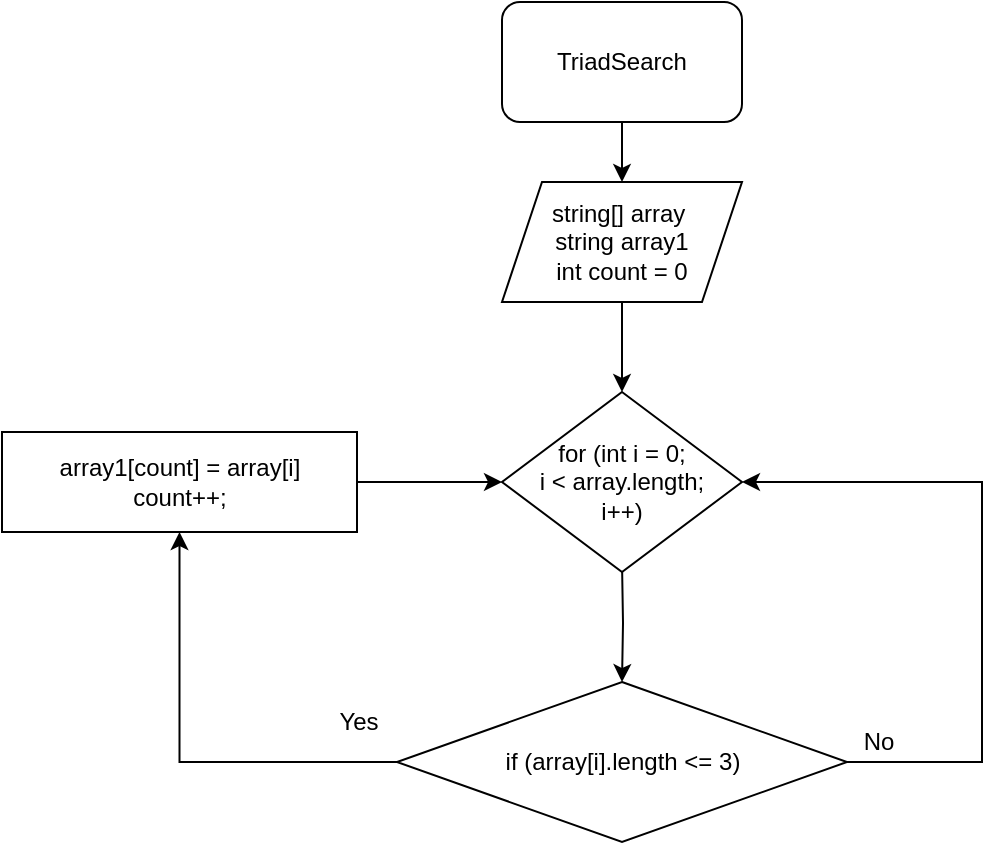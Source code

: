 <mxfile version="20.2.8" type="device"><diagram id="6YwQQIW8eCQRHDkm4CSs" name="Page-1"><mxGraphModel dx="1681" dy="638" grid="1" gridSize="10" guides="1" tooltips="1" connect="1" arrows="1" fold="1" page="1" pageScale="1" pageWidth="827" pageHeight="1169" math="0" shadow="0"><root><mxCell id="0"/><mxCell id="1" parent="0"/><mxCell id="DnkCzbvQFBXvj7n7dTfT-9" value="" style="edgeStyle=orthogonalEdgeStyle;rounded=0;orthogonalLoop=1;jettySize=auto;html=1;" parent="1" source="DnkCzbvQFBXvj7n7dTfT-1" target="DnkCzbvQFBXvj7n7dTfT-2" edge="1"><mxGeometry relative="1" as="geometry"/></mxCell><mxCell id="DnkCzbvQFBXvj7n7dTfT-1" value="TriadSearch" style="rounded=1;whiteSpace=wrap;html=1;" parent="1" vertex="1"><mxGeometry x="330" y="320" width="120" height="60" as="geometry"/></mxCell><mxCell id="DnkCzbvQFBXvj7n7dTfT-8" value="" style="edgeStyle=orthogonalEdgeStyle;rounded=0;orthogonalLoop=1;jettySize=auto;html=1;entryX=0.5;entryY=0;entryDx=0;entryDy=0;" parent="1" source="DnkCzbvQFBXvj7n7dTfT-2" target="Swe4BgQ22R5TEH0R917W-1" edge="1"><mxGeometry relative="1" as="geometry"><mxPoint x="390" y="520" as="targetPoint"/></mxGeometry></mxCell><mxCell id="DnkCzbvQFBXvj7n7dTfT-2" value="string[] array&amp;nbsp;&lt;br&gt;string array1&lt;br&gt;int count = 0" style="shape=parallelogram;perimeter=parallelogramPerimeter;whiteSpace=wrap;html=1;fixedSize=1;" parent="1" vertex="1"><mxGeometry x="330" y="410" width="120" height="60" as="geometry"/></mxCell><mxCell id="DnkCzbvQFBXvj7n7dTfT-7" value="" style="edgeStyle=orthogonalEdgeStyle;rounded=0;orthogonalLoop=1;jettySize=auto;html=1;" parent="1" target="DnkCzbvQFBXvj7n7dTfT-4" edge="1"><mxGeometry relative="1" as="geometry"><mxPoint x="390" y="600" as="sourcePoint"/></mxGeometry></mxCell><mxCell id="B7fp_Nzf1htRCQnwWERk-2" value="" style="edgeStyle=orthogonalEdgeStyle;rounded=0;orthogonalLoop=1;jettySize=auto;html=1;" parent="1" source="DnkCzbvQFBXvj7n7dTfT-4" target="DnkCzbvQFBXvj7n7dTfT-5" edge="1"><mxGeometry relative="1" as="geometry"/></mxCell><mxCell id="DnkCzbvQFBXvj7n7dTfT-4" value="if (array[i].length &amp;lt;= 3)" style="rhombus;whiteSpace=wrap;html=1;" parent="1" vertex="1"><mxGeometry x="277.5" y="660" width="225" height="80" as="geometry"/></mxCell><mxCell id="DnkCzbvQFBXvj7n7dTfT-17" value="" style="edgeStyle=orthogonalEdgeStyle;rounded=0;orthogonalLoop=1;jettySize=auto;html=1;" parent="1" source="DnkCzbvQFBXvj7n7dTfT-5" edge="1"><mxGeometry relative="1" as="geometry"><mxPoint x="330" y="560" as="targetPoint"/></mxGeometry></mxCell><mxCell id="DnkCzbvQFBXvj7n7dTfT-5" value="array1[count] = array[i]&lt;br&gt;count++;" style="whiteSpace=wrap;html=1;" parent="1" vertex="1"><mxGeometry x="80" y="535" width="177.5" height="50" as="geometry"/></mxCell><mxCell id="B7fp_Nzf1htRCQnwWERk-4" value="" style="endArrow=classic;html=1;rounded=0;exitX=1;exitY=0.5;exitDx=0;exitDy=0;entryX=1;entryY=0.5;entryDx=0;entryDy=0;" parent="1" source="DnkCzbvQFBXvj7n7dTfT-4" edge="1"><mxGeometry width="50" height="50" relative="1" as="geometry"><mxPoint x="500" y="390" as="sourcePoint"/><mxPoint x="450" y="560" as="targetPoint"/><Array as="points"><mxPoint x="570" y="700"/><mxPoint x="570" y="630"/><mxPoint x="570" y="560"/></Array></mxGeometry></mxCell><mxCell id="B7fp_Nzf1htRCQnwWERk-6" value="Yes" style="text;html=1;align=center;verticalAlign=middle;resizable=0;points=[];autosize=1;strokeColor=none;fillColor=none;" parent="1" vertex="1"><mxGeometry x="237.5" y="670" width="40" height="20" as="geometry"/></mxCell><mxCell id="B7fp_Nzf1htRCQnwWERk-10" value="No" style="text;html=1;align=center;verticalAlign=middle;resizable=0;points=[];autosize=1;strokeColor=none;fillColor=none;" parent="1" vertex="1"><mxGeometry x="502.5" y="680" width="30" height="20" as="geometry"/></mxCell><mxCell id="Swe4BgQ22R5TEH0R917W-1" value="for (int i = 0;&lt;br&gt;i &amp;lt; array.length;&lt;br&gt;i++)" style="rhombus;whiteSpace=wrap;html=1;" vertex="1" parent="1"><mxGeometry x="330" y="515" width="120" height="90" as="geometry"/></mxCell></root></mxGraphModel></diagram></mxfile>